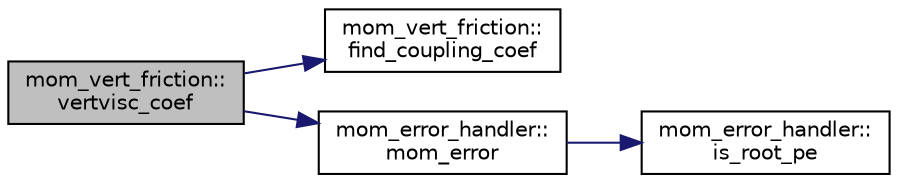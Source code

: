 digraph "mom_vert_friction::vertvisc_coef"
{
 // INTERACTIVE_SVG=YES
 // LATEX_PDF_SIZE
  edge [fontname="Helvetica",fontsize="10",labelfontname="Helvetica",labelfontsize="10"];
  node [fontname="Helvetica",fontsize="10",shape=record];
  rankdir="LR";
  Node1 [label="mom_vert_friction::\lvertvisc_coef",height=0.2,width=0.4,color="black", fillcolor="grey75", style="filled", fontcolor="black",tooltip="Calculate the coupling coefficients (CSa_u and CSa_v) and effective layer thicknesses (CSh_u and CSh_..."];
  Node1 -> Node2 [color="midnightblue",fontsize="10",style="solid",fontname="Helvetica"];
  Node2 [label="mom_vert_friction::\lfind_coupling_coef",height=0.2,width=0.4,color="black", fillcolor="white", style="filled",URL="$namespacemom__vert__friction.html#aa9e6f1f0d75a54d85b0d0cdad874b41f",tooltip="Calculate the 'coupling coefficient' (a_cpl) at the interfaces. If BOTTOMDRAGLAW is defined,..."];
  Node1 -> Node3 [color="midnightblue",fontsize="10",style="solid",fontname="Helvetica"];
  Node3 [label="mom_error_handler::\lmom_error",height=0.2,width=0.4,color="black", fillcolor="white", style="filled",URL="$namespacemom__error__handler.html#a460cfb79a06c29fc249952c2a3710d67",tooltip="This provides a convenient interface for writing an mpp_error message with run-time filter based on a..."];
  Node3 -> Node4 [color="midnightblue",fontsize="10",style="solid",fontname="Helvetica"];
  Node4 [label="mom_error_handler::\lis_root_pe",height=0.2,width=0.4,color="black", fillcolor="white", style="filled",URL="$namespacemom__error__handler.html#ad5f00a53059c72fe2332d1436c80ca71",tooltip="This returns .true. if the current PE is the root PE."];
}
